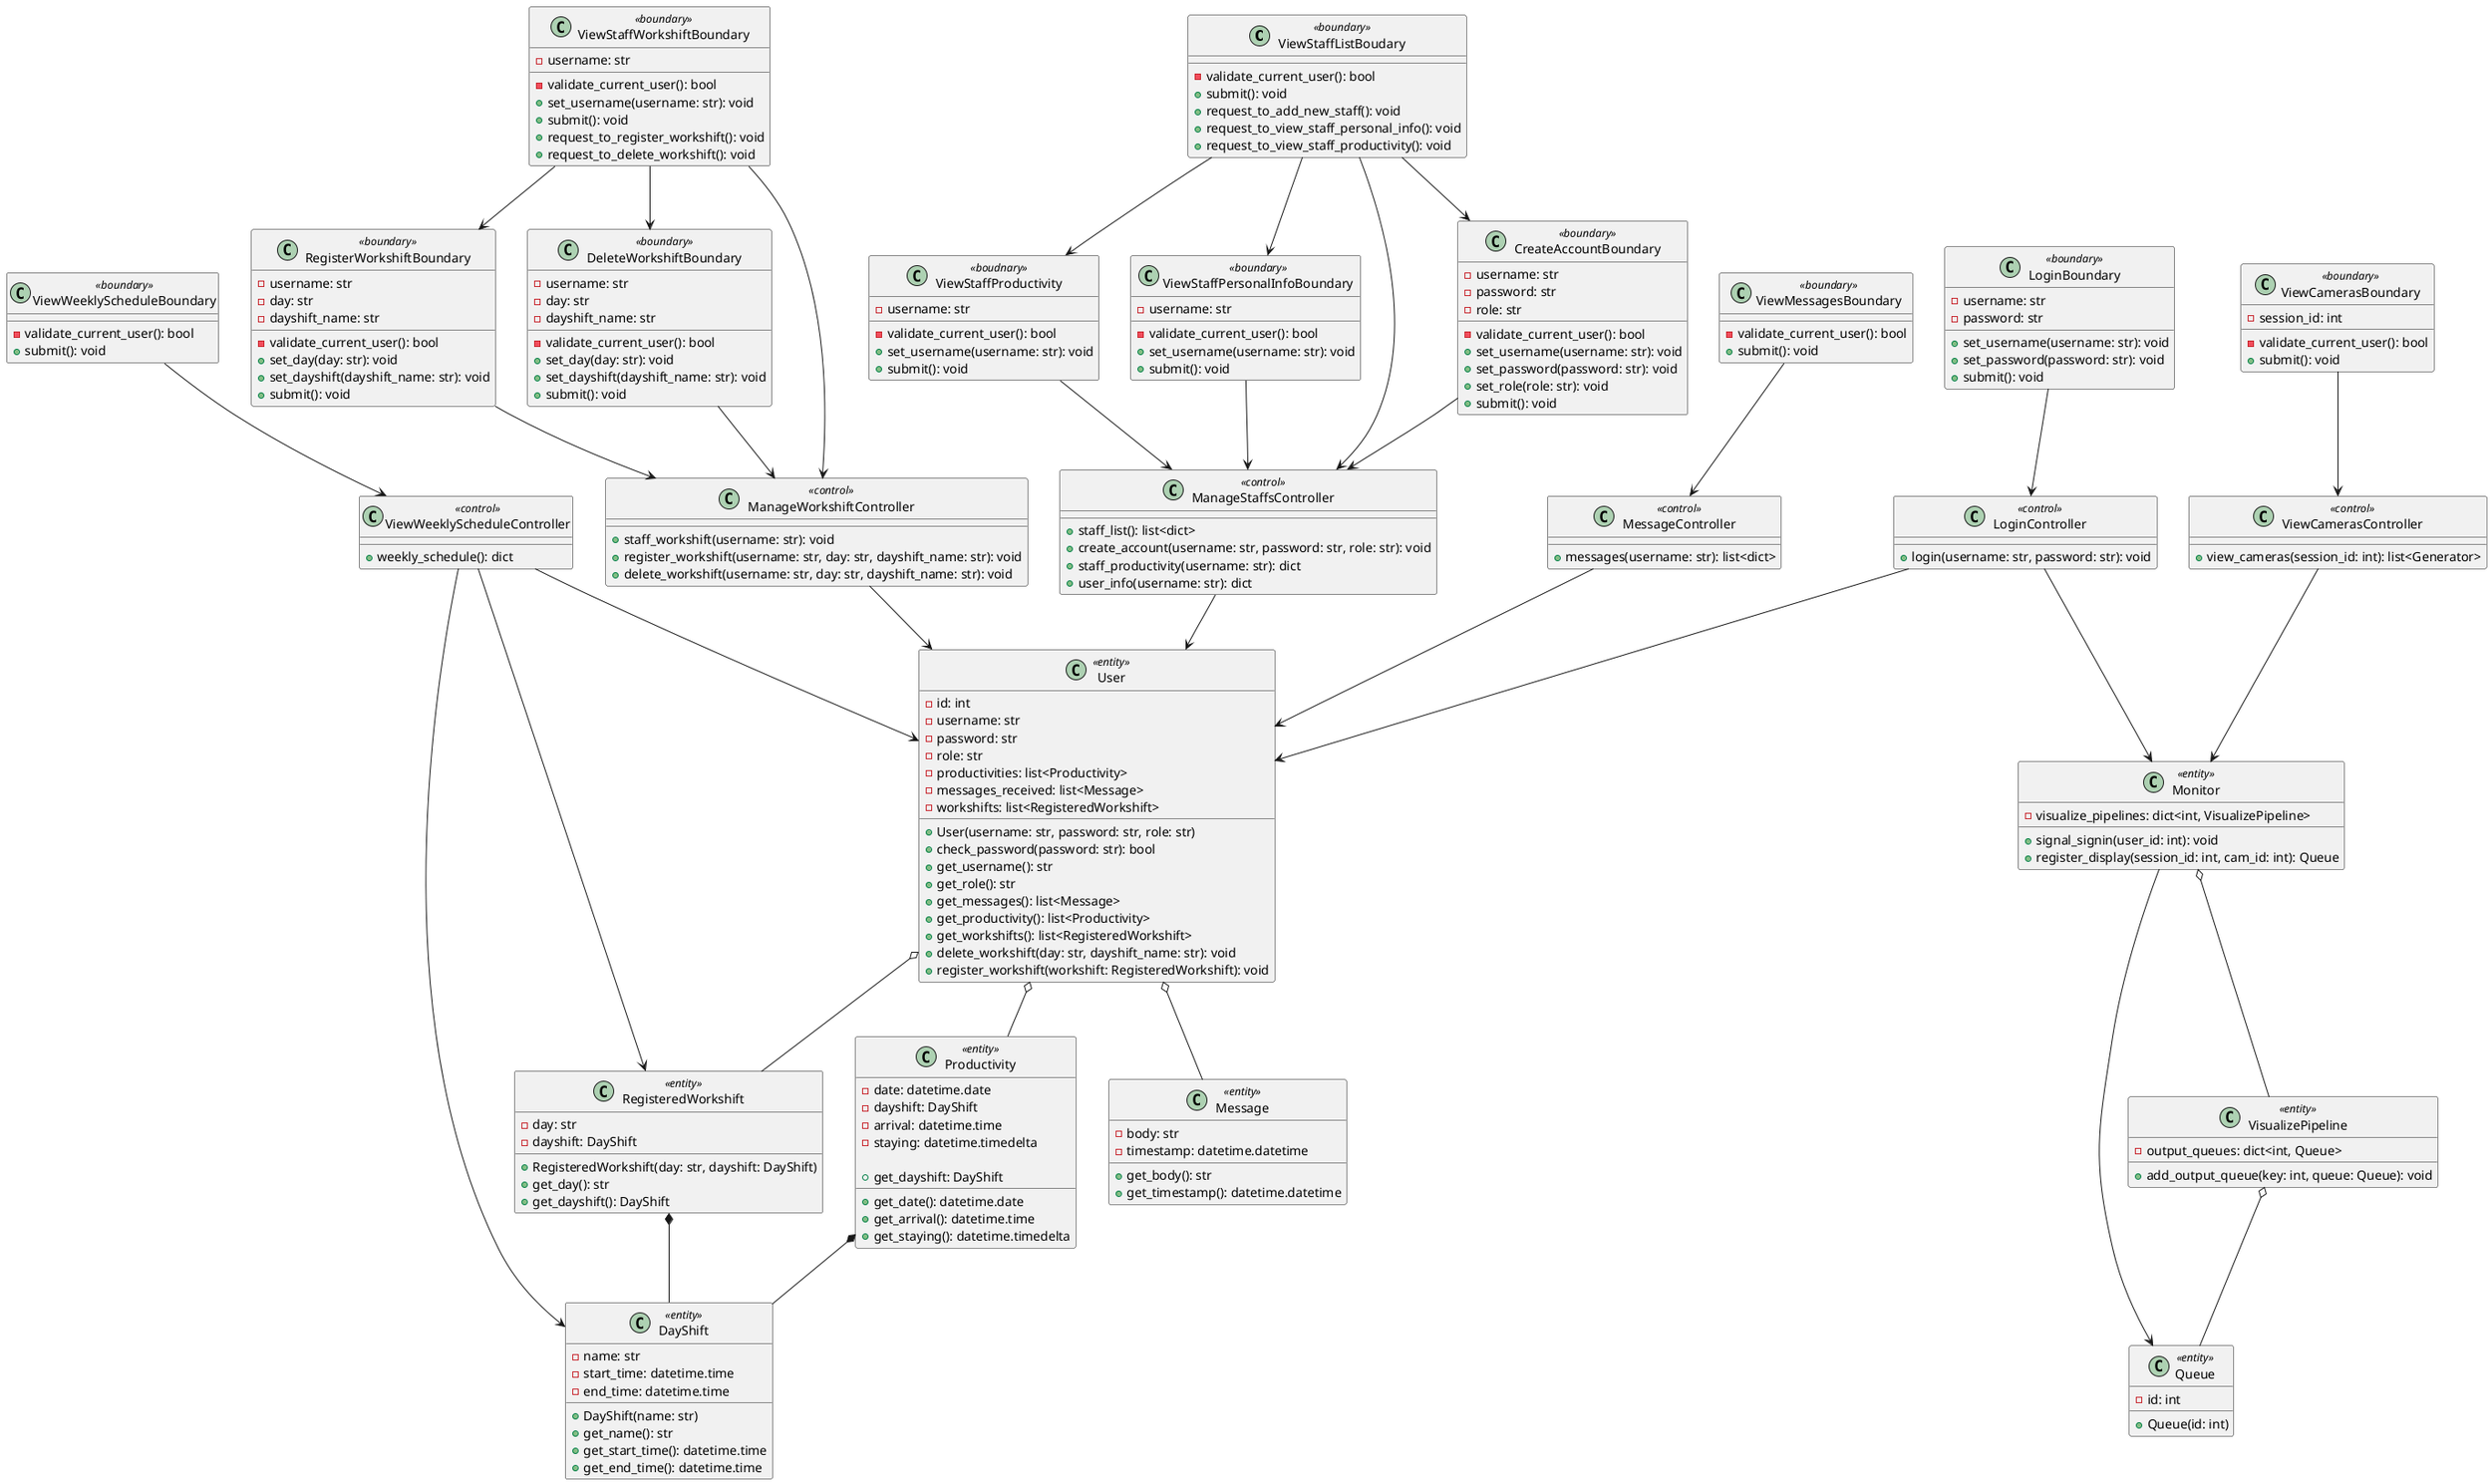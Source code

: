 @startuml

class ViewStaffListBoudary <<boundary>> {

    - validate_current_user(): bool
    + submit(): void
    + request_to_add_new_staff(): void
    + request_to_view_staff_personal_info(): void
    + request_to_view_staff_productivity(): void
}

class CreateAccountBoundary <<boundary>> {
    - username: str
    - password: str
    - role: str
    
    - validate_current_user(): bool
    + set_username(username: str): void
    + set_password(password: str): void
    + set_role(role: str): void
    + submit(): void

}

class ViewStaffProductivity <<boudnary>> {
    - username: str

    - validate_current_user(): bool
    + set_username(username: str): void
    + submit(): void
}

class LoginBoundary <<boundary>> {
    - username: str
    - password: str
    
    + set_username(username: str): void
    + set_password(password: str): void
    + submit(): void
}

class ViewMessagesBoundary <<boundary>> {

    - validate_current_user(): bool
    + submit(): void
}

class ViewCamerasBoundary <<boundary>> {
    - session_id: int

    - validate_current_user(): bool
    + submit(): void
}

class ViewStaffPersonalInfoBoundary <<boundary>> {
    - username: str
    
    - validate_current_user(): bool
    + set_username(username: str): void
    + submit(): void
}

class ViewStaffWorkshiftBoundary <<boundary>> {
    - username: str
    
    - validate_current_user(): bool
    + set_username(username: str): void
    + submit(): void
    + request_to_register_workshift(): void
    + request_to_delete_workshift(): void
}

class RegisterWorkshiftBoundary <<boundary>> {
    - username: str
    - day: str
    - dayshift_name: str

    - validate_current_user(): bool
    + set_day(day: str): void
    + set_dayshift(dayshift_name: str): void
    + submit(): void
}

class DeleteWorkshiftBoundary <<boundary>> {
    - username: str
    - day: str
    - dayshift_name: str
    
    - validate_current_user(): bool
    + set_day(day: str): void
    + set_dayshift(dayshift_name: str): void
    + submit(): void
}

class ViewWeeklyScheduleBoundary <<boundary>> {

    - validate_current_user(): bool
    + submit(): void
}

class ManageStaffsController <<control>> {

    + staff_list(): list<dict>
    + create_account(username: str, password: str, role: str): void
    + staff_productivity(username: str): dict
    + user_info(username: str): dict
}

class LoginController <<control>> {

    + login(username: str, password: str): void
}

class MessageController <<control>> {

    + messages(username: str): list<dict>
}

class ViewCamerasController <<control>> {

    + view_cameras(session_id: int): list<Generator>
    
}

class ManageWorkshiftController <<control>> {

    + staff_workshift(username: str): void
    + register_workshift(username: str, day: str, dayshift_name: str): void
    + delete_workshift(username: str, day: str, dayshift_name: str): void
}

class ViewWeeklyScheduleController <<control>> {

    + weekly_schedule(): dict
}

class User <<entity>> {
    - id: int
    - username: str
    - password: str
    - role: str
    - productivities: list<Productivity>
    - messages_received: list<Message>
    - workshifts: list<RegisteredWorkshift>

    + User(username: str, password: str, role: str)
    + check_password(password: str): bool
    + get_username(): str
    + get_role(): str
    + get_messages(): list<Message>
    + get_productivity(): list<Productivity>
    + get_workshifts(): list<RegisteredWorkshift>
    + delete_workshift(day: str, dayshift_name: str): void
    + register_workshift(workshift: RegisteredWorkshift): void
}

class Productivity <<entity>> {
    - date: datetime.date
    - dayshift: DayShift
    - arrival: datetime.time
    - staying: datetime.timedelta

    + get_date(): datetime.date
    + get_dayshift: DayShift
    + get_arrival(): datetime.time
    + get_staying(): datetime.timedelta
}

class DayShift <<entity>> {
    - name: str
    - start_time: datetime.time
    - end_time: datetime.time

    + DayShift(name: str)
    + get_name(): str
    + get_start_time(): datetime.time
    + get_end_time(): datetime.time
}

class Monitor <<entity>> {
    - visualize_pipelines: dict<int, VisualizePipeline>

    + signal_signin(user_id: int): void
    + register_display(session_id: int, cam_id: int): Queue
}

class Message <<entity>> {
    - body: str
    - timestamp: datetime.datetime

    + get_body(): str
    + get_timestamp(): datetime.datetime
}

class VisualizePipeline <<entity>> {
    - output_queues: dict<int, Queue>

    + add_output_queue(key: int, queue: Queue): void
}

class Queue <<entity>> {
    - id: int

    + Queue(id: int)
}

class RegisteredWorkshift <<entity>> {
    - day: str
    - dayshift: DayShift

    + RegisteredWorkshift(day: str, dayshift: DayShift)
    + get_day(): str
    + get_dayshift(): DayShift
}

ViewWeeklyScheduleBoundary --> ViewWeeklyScheduleController
ViewWeeklyScheduleController --> User
ViewWeeklyScheduleController --> RegisteredWorkshift
ViewWeeklyScheduleController --> DayShift

ViewStaffWorkshiftBoundary --> ManageWorkshiftController
ViewStaffWorkshiftBoundary --> RegisterWorkshiftBoundary
ViewStaffWorkshiftBoundary --> DeleteWorkshiftBoundary
RegisterWorkshiftBoundary --> ManageWorkshiftController
DeleteWorkshiftBoundary --> ManageWorkshiftController
ManageWorkshiftController --> User
User o-- RegisteredWorkshift
RegisteredWorkshift *-- DayShift

ViewCamerasBoundary --> ViewCamerasController
ViewCamerasController --> Monitor
Monitor o-- VisualizePipeline
Monitor --> Queue
VisualizePipeline o-- Queue

ViewMessagesBoundary --> MessageController
MessageController --> User
User o-- Message

LoginBoundary --> LoginController
LoginController --> User
LoginController --> Monitor

ViewStaffListBoudary --> CreateAccountBoundary
ViewStaffListBoudary --> ViewStaffPersonalInfoBoundary
ViewStaffListBoudary --> ViewStaffProductivity
ViewStaffListBoudary --> ManageStaffsController
CreateAccountBoundary --> ManageStaffsController
ViewStaffPersonalInfoBoundary --> ManageStaffsController
ViewStaffProductivity --> ManageStaffsController
ManageStaffsController --> User
User o-- Productivity
Productivity *-- DayShift

@enduml
